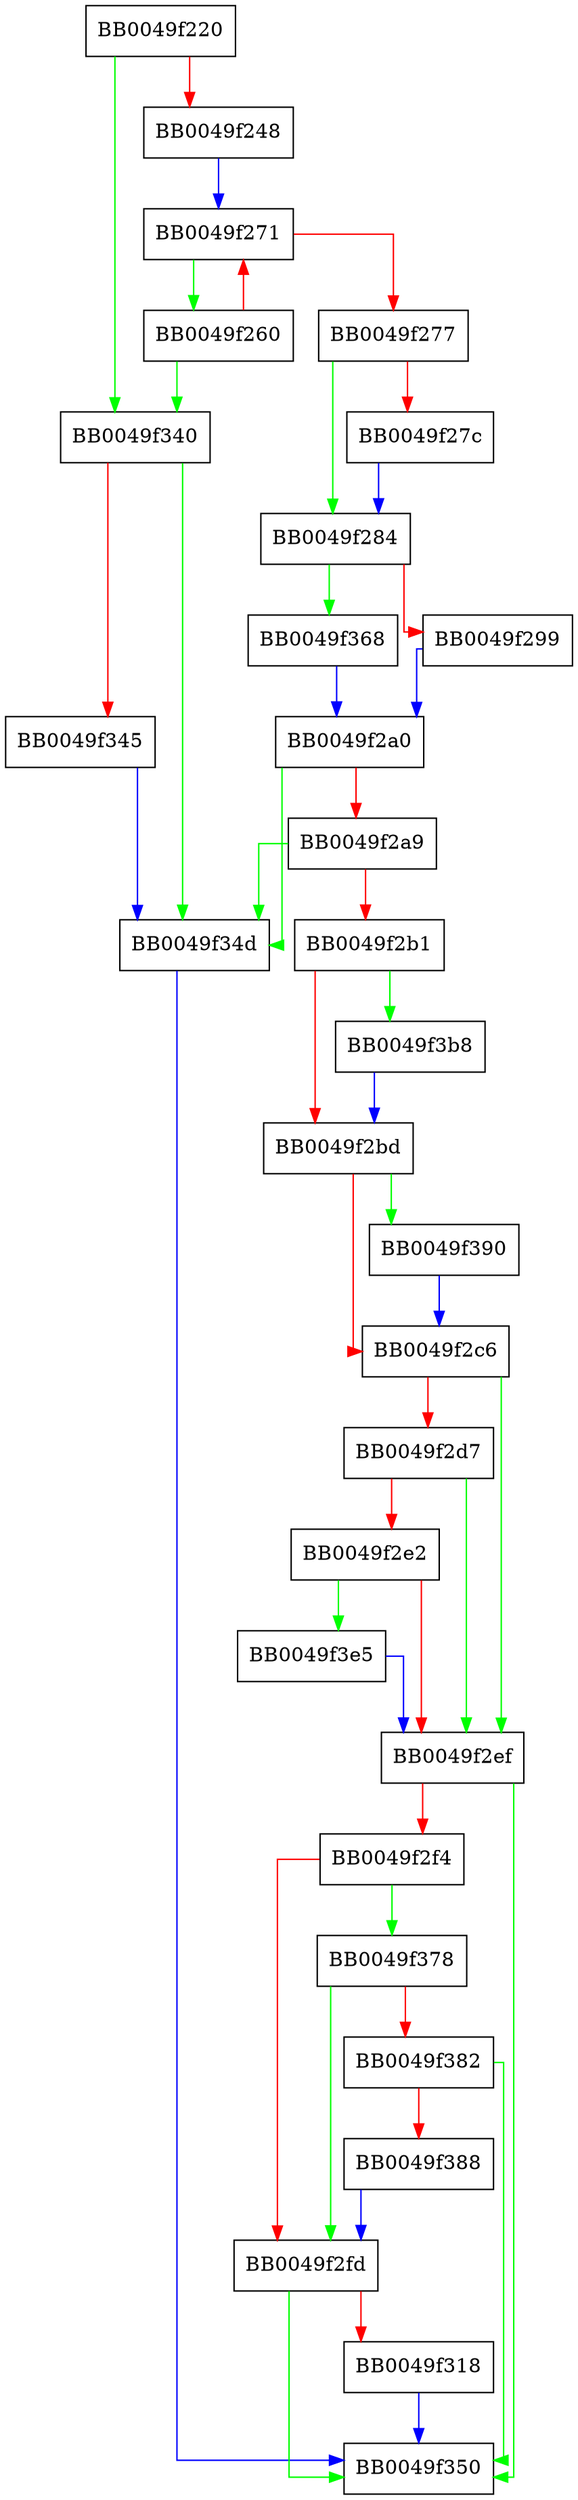 digraph tls_valid_group {
  node [shape="box"];
  graph [splines=ortho];
  BB0049f220 -> BB0049f340 [color="green"];
  BB0049f220 -> BB0049f248 [color="red"];
  BB0049f248 -> BB0049f271 [color="blue"];
  BB0049f260 -> BB0049f340 [color="green"];
  BB0049f260 -> BB0049f271 [color="red"];
  BB0049f271 -> BB0049f260 [color="green"];
  BB0049f271 -> BB0049f277 [color="red"];
  BB0049f277 -> BB0049f284 [color="green"];
  BB0049f277 -> BB0049f27c [color="red"];
  BB0049f27c -> BB0049f284 [color="blue"];
  BB0049f284 -> BB0049f368 [color="green"];
  BB0049f284 -> BB0049f299 [color="red"];
  BB0049f299 -> BB0049f2a0 [color="blue"];
  BB0049f2a0 -> BB0049f34d [color="green"];
  BB0049f2a0 -> BB0049f2a9 [color="red"];
  BB0049f2a9 -> BB0049f34d [color="green"];
  BB0049f2a9 -> BB0049f2b1 [color="red"];
  BB0049f2b1 -> BB0049f3b8 [color="green"];
  BB0049f2b1 -> BB0049f2bd [color="red"];
  BB0049f2bd -> BB0049f390 [color="green"];
  BB0049f2bd -> BB0049f2c6 [color="red"];
  BB0049f2c6 -> BB0049f2ef [color="green"];
  BB0049f2c6 -> BB0049f2d7 [color="red"];
  BB0049f2d7 -> BB0049f2ef [color="green"];
  BB0049f2d7 -> BB0049f2e2 [color="red"];
  BB0049f2e2 -> BB0049f3e5 [color="green"];
  BB0049f2e2 -> BB0049f2ef [color="red"];
  BB0049f2ef -> BB0049f350 [color="green"];
  BB0049f2ef -> BB0049f2f4 [color="red"];
  BB0049f2f4 -> BB0049f378 [color="green"];
  BB0049f2f4 -> BB0049f2fd [color="red"];
  BB0049f2fd -> BB0049f350 [color="green"];
  BB0049f2fd -> BB0049f318 [color="red"];
  BB0049f318 -> BB0049f350 [color="blue"];
  BB0049f340 -> BB0049f34d [color="green"];
  BB0049f340 -> BB0049f345 [color="red"];
  BB0049f345 -> BB0049f34d [color="blue"];
  BB0049f34d -> BB0049f350 [color="blue"];
  BB0049f368 -> BB0049f2a0 [color="blue"];
  BB0049f378 -> BB0049f2fd [color="green"];
  BB0049f378 -> BB0049f382 [color="red"];
  BB0049f382 -> BB0049f350 [color="green"];
  BB0049f382 -> BB0049f388 [color="red"];
  BB0049f388 -> BB0049f2fd [color="blue"];
  BB0049f390 -> BB0049f2c6 [color="blue"];
  BB0049f3b8 -> BB0049f2bd [color="blue"];
  BB0049f3e5 -> BB0049f2ef [color="blue"];
}